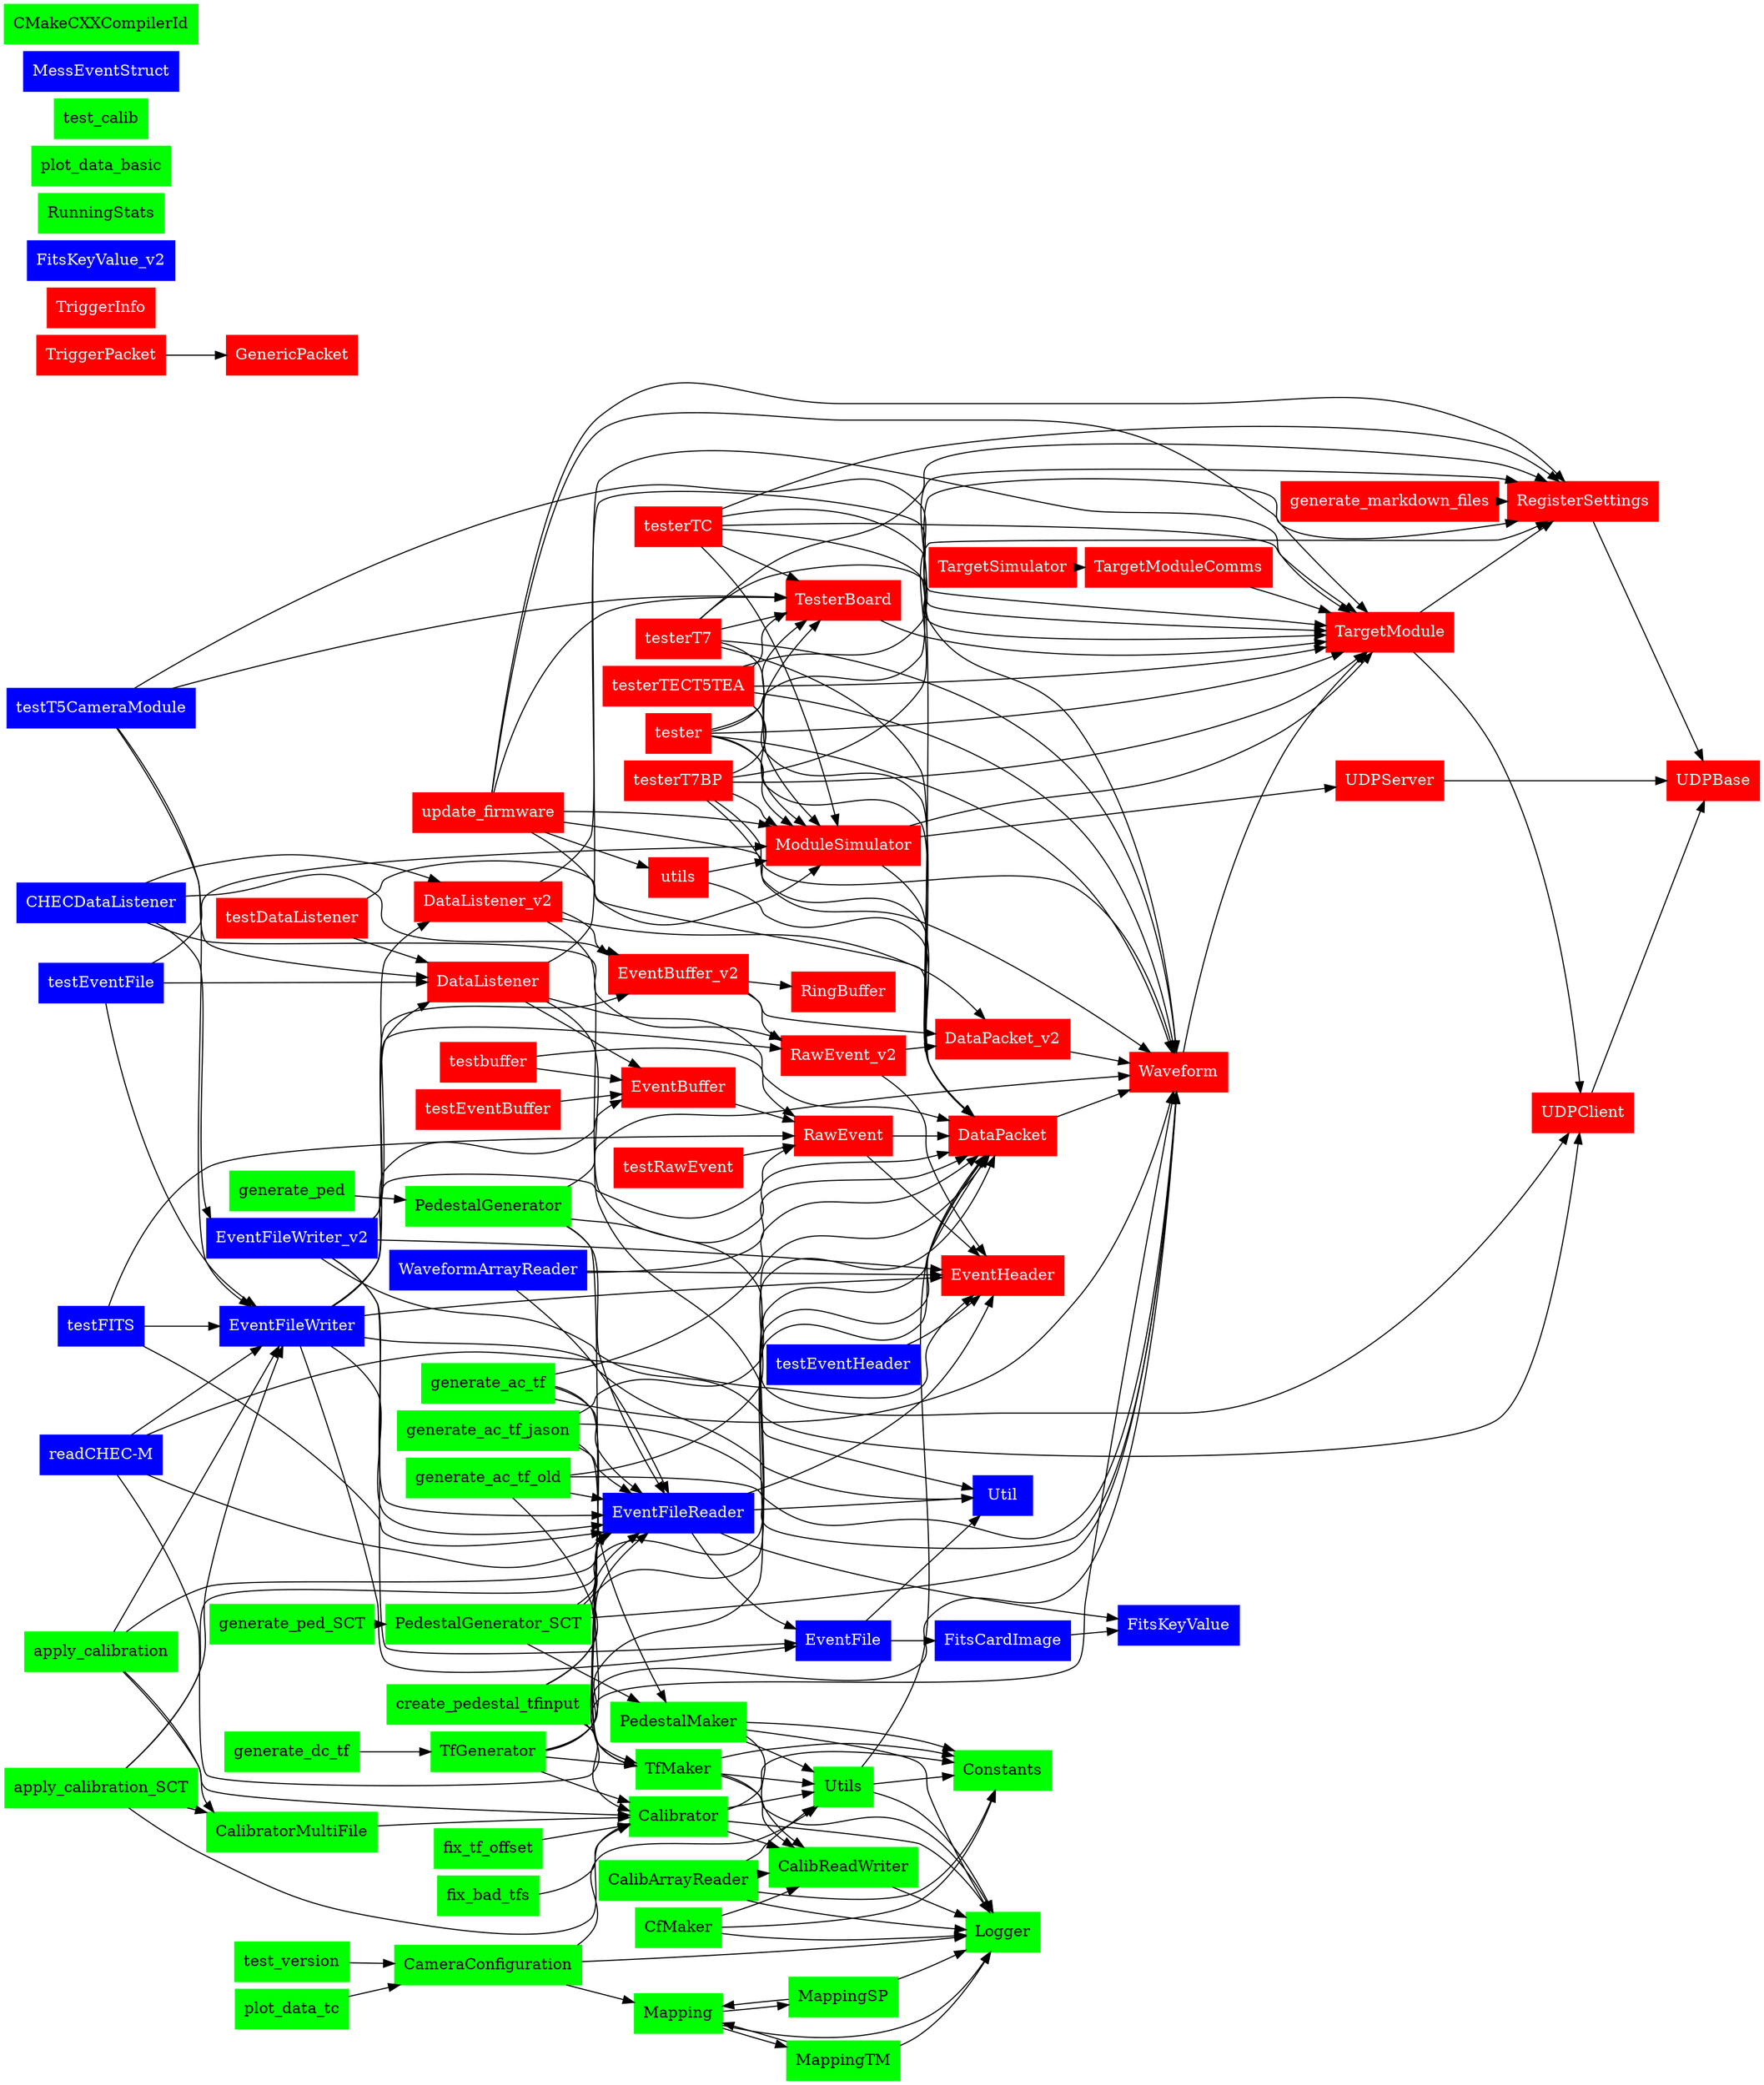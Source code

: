 // C++ Include Tree
digraph {
	graph [nodesep=0.1 rankdir=LR ranksep=0.1]
	node [shape=box]
	DataListener [color=red fontcolor=white style=filled]
	DataListener -> EventBuffer
	DataListener -> UDPClient
	DataListener -> TargetModule
	DataListener -> DataPacket
	DataPacket [color=red fontcolor=white style=filled]
	DataPacket -> Waveform
	EventBuffer [color=red fontcolor=white style=filled]
	EventBuffer -> RawEvent
	EventHeader [color=red fontcolor=white style=filled]
	GenericPacket [color=red fontcolor=white style=filled]
	ModuleSimulator [color=red fontcolor=white style=filled]
	ModuleSimulator -> TargetModule
	ModuleSimulator -> DataPacket
	ModuleSimulator -> UDPServer
	RawEvent [color=red fontcolor=white style=filled]
	RawEvent -> DataPacket
	RawEvent -> EventHeader
	RegisterSettings [color=red fontcolor=white style=filled]
	RegisterSettings -> UDPBase
	RingBuffer [color=red fontcolor=white style=filled]
	TargetModule [color=red fontcolor=white style=filled]
	TargetModule -> UDPClient
	TargetModule -> RegisterSettings
	TesterBoard [color=red fontcolor=white style=filled]
	TesterBoard -> TargetModule
	TriggerInfo [color=red fontcolor=white style=filled]
	TriggerPacket [color=red fontcolor=white style=filled]
	TriggerPacket -> GenericPacket
	UDPBase [color=red fontcolor=white style=filled]
	UDPClient [color=red fontcolor=white style=filled]
	UDPClient -> UDPBase
	UDPServer [color=red fontcolor=white style=filled]
	UDPServer -> UDPBase
	Waveform [color=red fontcolor=white style=filled]
	Waveform -> TargetModule
	utils [color=red fontcolor=white style=filled]
	utils -> DataPacket
	utils -> ModuleSimulator
	DataListener_v2 [color=red fontcolor=white style=filled]
	DataListener_v2 -> UDPClient
	DataListener_v2 -> TargetModule
	DataListener_v2 -> DataPacket_v2
	DataListener_v2 -> EventBuffer_v2
	DataPacket_v2 [color=red fontcolor=white style=filled]
	DataPacket_v2 -> Waveform
	EventBuffer_v2 [color=red fontcolor=white style=filled]
	EventBuffer_v2 -> DataPacket_v2
	EventBuffer_v2 -> RingBuffer
	EventBuffer_v2 -> RawEvent_v2
	RawEvent_v2 [color=red fontcolor=white style=filled]
	RawEvent_v2 -> DataPacket_v2
	RawEvent_v2 -> EventHeader
	TargetModuleComms [color=red fontcolor=white style=filled]
	TargetModuleComms -> TargetModule
	TargetSimulator [color=red fontcolor=white style=filled]
	TargetSimulator -> TargetModuleComms
	generate_markdown_files [color=red fontcolor=white style=filled]
	generate_markdown_files -> RegisterSettings
	testbuffer [color=red fontcolor=white style=filled]
	testbuffer -> RawEvent
	testbuffer -> EventBuffer
	tester [color=red fontcolor=white style=filled]
	tester -> ModuleSimulator
	tester -> DataPacket
	tester -> TargetModule
	tester -> Waveform
	tester -> TesterBoard
	tester -> RegisterSettings
	testerTECT5TEA [color=red fontcolor=white style=filled]
	testerTECT5TEA -> ModuleSimulator
	testerTECT5TEA -> DataPacket
	testerTECT5TEA -> TargetModule
	testerTECT5TEA -> Waveform
	testerTECT5TEA -> TesterBoard
	testerTECT5TEA -> RegisterSettings
	update_firmware [color=red fontcolor=white style=filled]
	update_firmware -> utils
	update_firmware -> ModuleSimulator
	update_firmware -> DataPacket
	update_firmware -> TargetModule
	update_firmware -> Waveform
	update_firmware -> TesterBoard
	update_firmware -> RegisterSettings
	testerT7 [color=red fontcolor=white style=filled]
	testerT7 -> ModuleSimulator
	testerT7 -> DataPacket
	testerT7 -> TargetModule
	testerT7 -> Waveform
	testerT7 -> TesterBoard
	testerT7 -> RegisterSettings
	testerT7BP [color=red fontcolor=white style=filled]
	testerT7BP -> ModuleSimulator
	testerT7BP -> DataPacket
	testerT7BP -> TargetModule
	testerT7BP -> Waveform
	testerT7BP -> TesterBoard
	testerT7BP -> RegisterSettings
	testerTC [color=red fontcolor=white style=filled]
	testerTC -> ModuleSimulator
	testerTC -> DataPacket
	testerTC -> TargetModule
	testerTC -> Waveform
	testerTC -> TesterBoard
	testerTC -> RegisterSettings
	testDataListener [color=red fontcolor=white style=filled]
	testDataListener -> ModuleSimulator
	testDataListener -> DataListener
	testEventBuffer [color=red fontcolor=white style=filled]
	testEventBuffer -> EventBuffer
	testRawEvent [color=red fontcolor=white style=filled]
	testRawEvent -> RawEvent
	CHECDataListener [color=blue fontcolor=white style=filled]
	CHECDataListener -> DataListener_v2
	CHECDataListener -> EventBuffer_v2
	CHECDataListener -> RawEvent_v2
	CHECDataListener -> EventFileWriter_v2
	"readCHEC-M" [color=blue fontcolor=white style=filled]
	"readCHEC-M" -> EventFileWriter
	"readCHEC-M" -> Waveform
	"readCHEC-M" -> EventHeader
	"readCHEC-M" -> EventFileReader
	EventFile [color=blue fontcolor=white style=filled]
	EventFile -> Util
	EventFile -> FitsCardImage
	EventFileReader [color=blue fontcolor=white style=filled]
	EventFileReader -> EventHeader
	EventFileReader -> FitsKeyValue
	EventFileReader -> Util
	EventFileReader -> EventFile
	EventFileWriter [color=blue fontcolor=white style=filled]
	EventFileWriter -> EventBuffer
	EventFileWriter -> DataListener
	EventFileWriter -> EventHeader
	EventFileWriter -> RawEvent
	EventFileWriter -> Util
	EventFileWriter -> EventFile
	EventFileWriter -> EventFileReader
	EventFileWriter_v2 [color=blue fontcolor=white style=filled]
	EventFileWriter_v2 -> DataListener_v2
	EventFileWriter_v2 -> EventFile
	EventFileWriter_v2 -> Util
	EventFileWriter_v2 -> EventBuffer_v2
	EventFileWriter_v2 -> EventHeader
	EventFileWriter_v2 -> EventFileReader
	EventFileWriter_v2 -> RawEvent_v2
	FitsCardImage [color=blue fontcolor=white style=filled]
	FitsCardImage -> FitsKeyValue
	FitsKeyValue [color=blue fontcolor=white style=filled]
	Util [color=blue fontcolor=white style=filled]
	WaveformArrayReader [color=blue fontcolor=white style=filled]
	WaveformArrayReader -> DataPacket
	WaveformArrayReader -> EventHeader
	WaveformArrayReader -> EventFileReader
	FitsKeyValue_v2 [color=blue fontcolor=white style=filled]
	testEventFile [color=blue fontcolor=white style=filled]
	testEventFile -> DataListener
	testEventFile -> EventFileWriter
	testEventFile -> ModuleSimulator
	testEventHeader [color=blue fontcolor=white style=filled]
	testEventHeader -> EventHeader
	testFITS [color=blue fontcolor=white style=filled]
	testFITS -> EventFileWriter
	testFITS -> RawEvent
	testFITS -> EventFileReader
	testT5CameraModule [color=blue fontcolor=white style=filled]
	testT5CameraModule -> DataListener
	testT5CameraModule -> EventFileWriter
	testT5CameraModule -> TargetModule
	testT5CameraModule -> TesterBoard
	CalibArrayReader [color=green fontcolor=black style=filled]
	CalibArrayReader -> Logger
	CalibArrayReader -> CalibReadWriter
	CalibArrayReader -> Utils
	CalibArrayReader -> Constants
	CalibReadWriter [color=green fontcolor=black style=filled]
	CalibReadWriter -> Logger
	Calibrator [color=green fontcolor=black style=filled]
	Calibrator -> Logger
	Calibrator -> CalibReadWriter
	Calibrator -> Utils
	Calibrator -> Constants
	CalibratorMultiFile [color=green fontcolor=black style=filled]
	CalibratorMultiFile -> Calibrator
	CameraConfiguration [color=green fontcolor=black style=filled]
	CameraConfiguration -> Logger
	CameraConfiguration -> Utils
	CameraConfiguration -> Mapping
	CfMaker [color=green fontcolor=black style=filled]
	CfMaker -> Logger
	CfMaker -> Constants
	CfMaker -> CalibReadWriter
	Logger [color=green fontcolor=black style=filled]
	Mapping [color=green fontcolor=black style=filled]
	Mapping -> Logger
	Mapping -> MappingTM
	Mapping -> MappingSP
	MappingSP [color=green fontcolor=black style=filled]
	MappingSP -> Logger
	MappingSP -> Mapping
	MappingTM [color=green fontcolor=black style=filled]
	MappingTM -> Logger
	MappingTM -> Mapping
	PedestalMaker [color=green fontcolor=black style=filled]
	PedestalMaker -> Logger
	PedestalMaker -> Constants
	PedestalMaker -> CalibReadWriter
	PedestalMaker -> Utils
	RunningStats [color=green fontcolor=black style=filled]
	TfMaker [color=green fontcolor=black style=filled]
	TfMaker -> Logger
	TfMaker -> Constants
	TfMaker -> CalibReadWriter
	TfMaker -> Utils
	Utils [color=green fontcolor=black style=filled]
	Utils -> Logger
	Utils -> DataPacket
	Utils -> Constants
	PedestalGenerator [color=green fontcolor=black style=filled]
	PedestalGenerator -> DataPacket
	PedestalGenerator -> Waveform
	PedestalGenerator -> PedestalMaker
	PedestalGenerator -> EventFileReader
	PedestalGenerator_SCT [color=green fontcolor=black style=filled]
	PedestalGenerator_SCT -> DataPacket
	PedestalGenerator_SCT -> Waveform
	PedestalGenerator_SCT -> PedestalMaker
	PedestalGenerator_SCT -> EventFileReader
	TfGenerator [color=green fontcolor=black style=filled]
	TfGenerator -> DataPacket
	TfGenerator -> TfMaker
	TfGenerator -> Waveform
	TfGenerator -> EventFileReader
	TfGenerator -> Calibrator
	plot_data_basic [color=green fontcolor=black style=filled]
	plot_data_tc [color=green fontcolor=black style=filled]
	plot_data_tc -> CameraConfiguration
	apply_calibration [color=green fontcolor=black style=filled]
	apply_calibration -> CalibratorMultiFile
	apply_calibration -> EventFileWriter
	apply_calibration -> EventFileReader
	apply_calibration -> Calibrator
	apply_calibration_SCT [color=green fontcolor=black style=filled]
	apply_calibration_SCT -> CalibratorMultiFile
	apply_calibration_SCT -> EventFileWriter
	apply_calibration_SCT -> EventFileReader
	apply_calibration_SCT -> Calibrator
	create_pedestal_tfinput [color=green fontcolor=black style=filled]
	create_pedestal_tfinput -> DataPacket
	create_pedestal_tfinput -> TfMaker
	create_pedestal_tfinput -> EventFileReader
	create_pedestal_tfinput -> Calibrator
	fix_bad_tfs [color=green fontcolor=black style=filled]
	fix_bad_tfs -> Calibrator
	fix_tf_offset [color=green fontcolor=black style=filled]
	fix_tf_offset -> Calibrator
	generate_ac_tf [color=green fontcolor=black style=filled]
	generate_ac_tf -> DataPacket
	generate_ac_tf -> TfMaker
	generate_ac_tf -> Waveform
	generate_ac_tf -> EventFileReader
	generate_ac_tf_jason [color=green fontcolor=black style=filled]
	generate_ac_tf_jason -> DataPacket
	generate_ac_tf_jason -> Waveform
	generate_ac_tf_jason -> TfMaker
	generate_ac_tf_jason -> EventFileReader
	generate_ac_tf_old [color=green fontcolor=black style=filled]
	generate_ac_tf_old -> DataPacket
	generate_ac_tf_old -> Waveform
	generate_ac_tf_old -> TfMaker
	generate_ac_tf_old -> EventFileReader
	generate_dc_tf [color=green fontcolor=black style=filled]
	generate_dc_tf -> TfGenerator
	generate_ped [color=green fontcolor=black style=filled]
	generate_ped -> PedestalGenerator
	generate_ped_SCT [color=green fontcolor=black style=filled]
	generate_ped_SCT -> PedestalGenerator_SCT
	test_version [color=green fontcolor=black style=filled]
	test_version -> CameraConfiguration
	test_calib [color=green fontcolor=black style=filled]
	MessEventStruct [color=blue fontcolor=white style=filled]
	CMakeCXXCompilerId [color=green fontcolor=black style=filled]
	Constants [color=green fontcolor=black style=filled]
}
